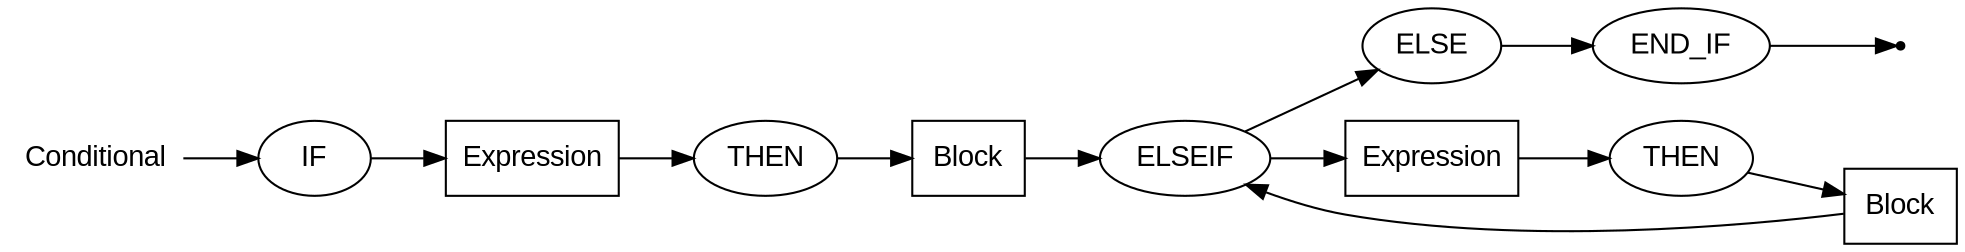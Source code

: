 digraph CONDITIONAL {
  rankdir=LR;
  node [fontname="Arial"];
  start [label="Conditional" shape=plaintext];
  end [label="" shape=point];
  A [label="IF" shape=oval];
  B [label="Expression" shape=box];
  C [label="THEN" shape=oval];
  D [label="Block" shape=box];
  E [label="ELSEIF" shape=oval];
  F [label="ELSE" shape=oval];
  G [label="END_IF" shape=oval];
  H [label="Expression" shape=box];
  I [label="THEN" shape=oval];
  J [label="Block" shape=box];
  start -> A;
  A -> B;
  B -> C;
  C -> D;
  D -> E;
  E -> H;
  E -> F;
  F -> G;
  G -> end;
  H -> I;
  I -> J;
  J -> E;
}
